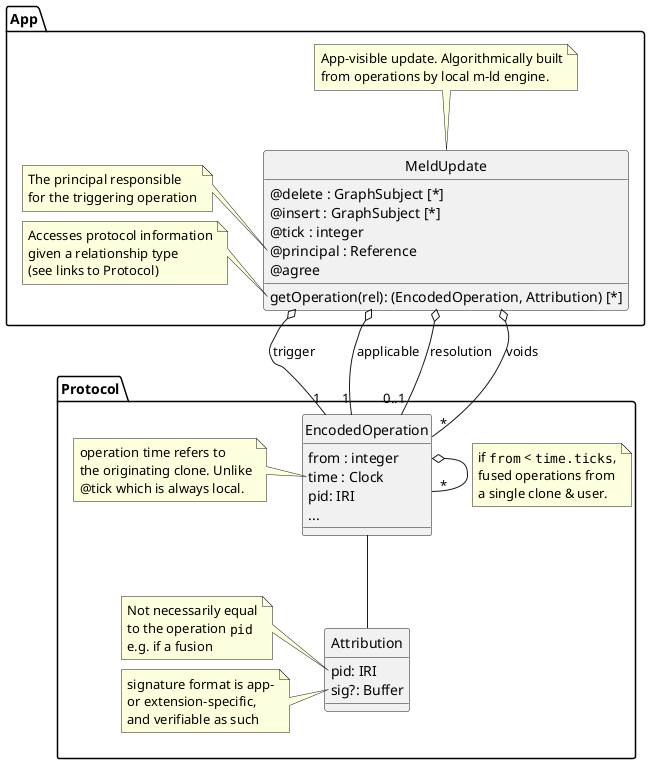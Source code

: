 @startuml
'https://plantuml.com/class-diagram
hide circle

package App {
  class MeldUpdate {
    @delete : GraphSubject [*]
    @insert : GraphSubject [*]
    @tick : integer
    @principal : Reference
    @agree
    getOperation(rel): (EncodedOperation, Attribution) [*]
  }
  note top of MeldUpdate
    App-visible update. Algorithmically built
    from operations by local m-ld engine.
  end note
  note left of MeldUpdate::principal
    The principal responsible
    for the triggering operation
  end note
  note left of MeldUpdate::getOperation
    Accesses protocol information
    given a relationship type
    (see links to Protocol)
  end note
}

package Protocol {
  class EncodedOperation {
    from : integer
    time : Clock
    pid: IRI
    ...
  }
  note left of EncodedOperation::time
    operation time refers to
    the originating clone. Unlike
    @tick which is always local.
  end note
  EncodedOperation -- Attribution

  class Attribution {
    pid: IRI
    sig?: Buffer
  }
  note left of Attribution::pid
    Not necessarily equal
    to the operation ""pid""
    e.g. if a fusion
  end note
  note left of Attribution::sig
    signature format is app-
    or extension-specific,
    and verifiable as such
  end note

  EncodedOperation o-- "*" EncodedOperation
  note on link
    if ""from"" < ""time.ticks"",
    fused operations from
    a single clone & user.
  end note
}

MeldUpdate o-- "1" EncodedOperation : trigger

MeldUpdate o-- "1" EncodedOperation : applicable

MeldUpdate o-- "0..1" EncodedOperation : resolution

MeldUpdate o-- "*" EncodedOperation : voids

@enduml
